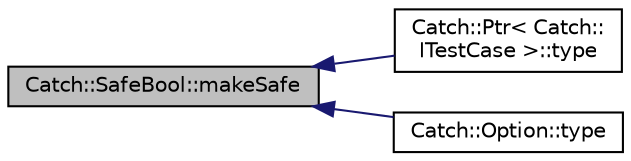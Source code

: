 digraph "Catch::SafeBool::makeSafe"
{
  edge [fontname="Helvetica",fontsize="10",labelfontname="Helvetica",labelfontsize="10"];
  node [fontname="Helvetica",fontsize="10",shape=record];
  rankdir="LR";
  Node1 [label="Catch::SafeBool::makeSafe",height=0.2,width=0.4,color="black", fillcolor="grey75", style="filled" fontcolor="black"];
  Node1 -> Node2 [dir="back",color="midnightblue",fontsize="10",style="solid",fontname="Helvetica"];
  Node2 [label="Catch::Ptr\< Catch::\lITestCase \>::type",height=0.2,width=0.4,color="black", fillcolor="white", style="filled",URL="$class_catch_1_1_ptr.html#a27234c04feec43ffe0fd08e045557448"];
  Node1 -> Node3 [dir="back",color="midnightblue",fontsize="10",style="solid",fontname="Helvetica"];
  Node3 [label="Catch::Option::type",height=0.2,width=0.4,color="black", fillcolor="white", style="filled",URL="$class_catch_1_1_option.html#a637d4366ae7f0ded52ce59c8cb06da7b"];
}

